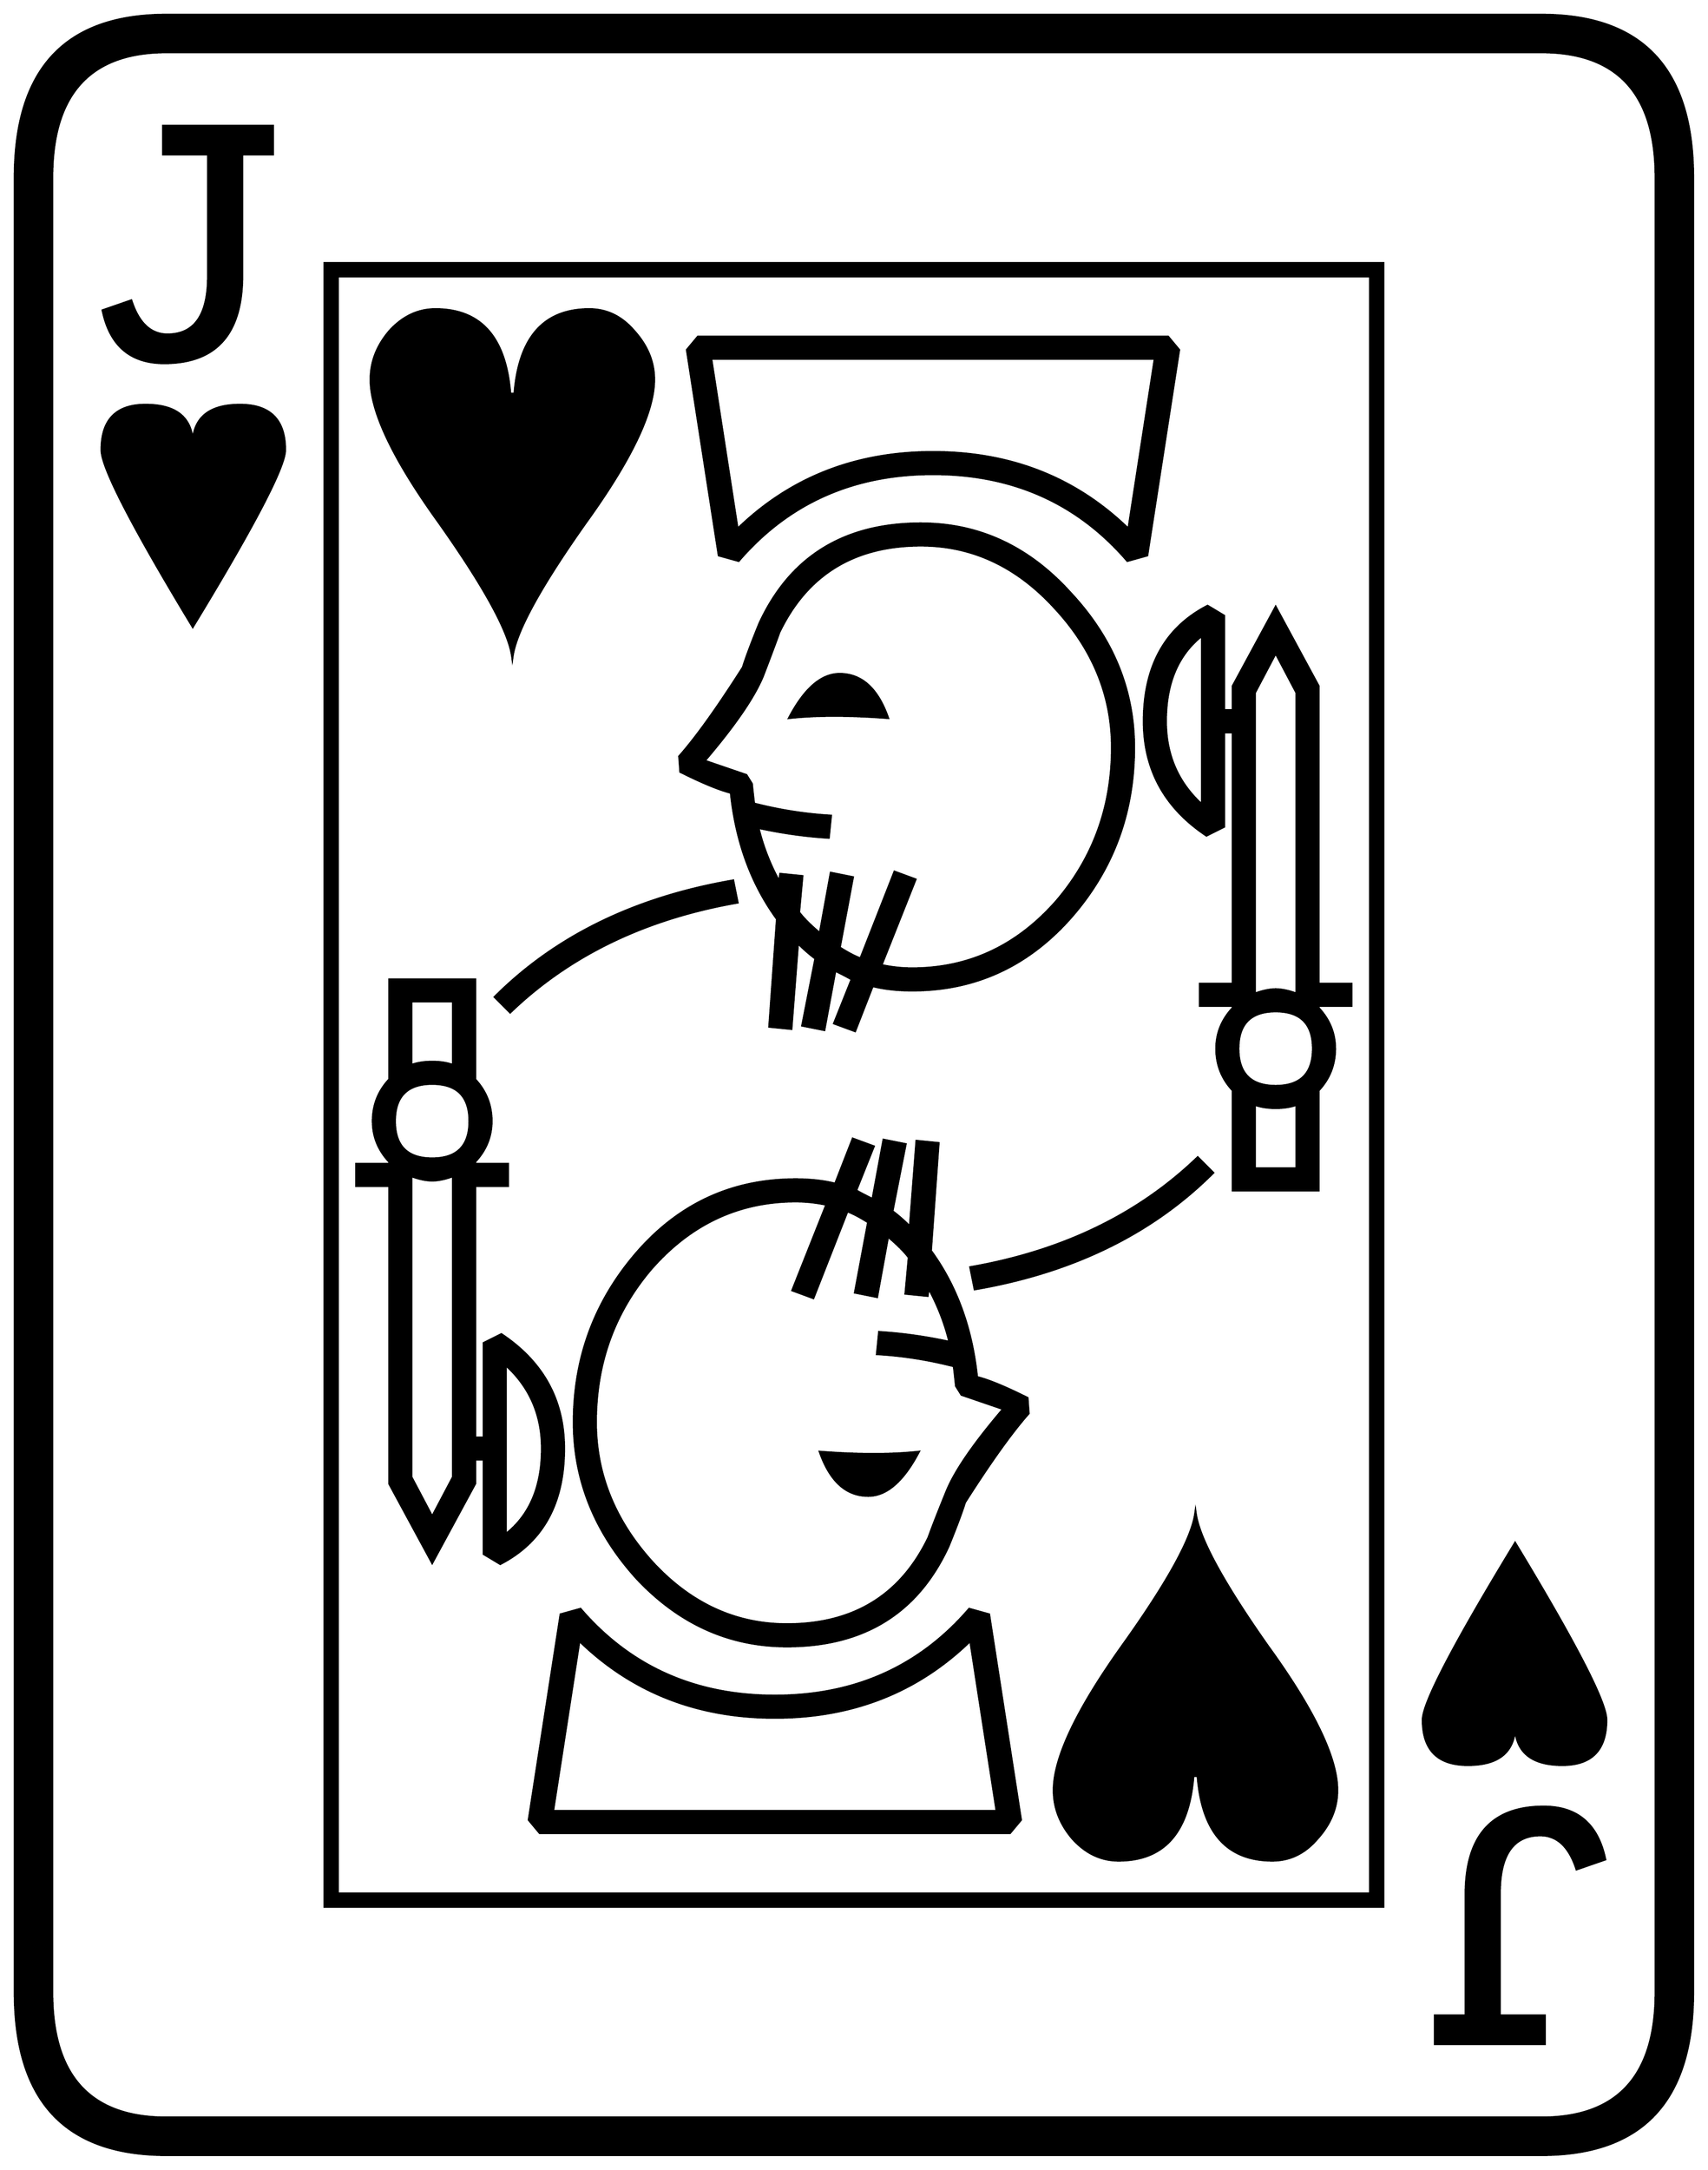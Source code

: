 


\begin{tikzpicture}[y=0.80pt, x=0.80pt, yscale=-1.0, xscale=1.0, inner sep=0pt, outer sep=0pt]
\begin{scope}[shift={(100.0,1706.0)},nonzero rule]
  \path[draw=.,fill=.,line width=1.600pt] (1578.0,244.0) .. controls
    (1578.0,342.667) and (1532.0,392.0) .. (1440.0,392.0) --
    (188.0,392.0) .. controls (96.0,392.0) and (50.0,342.667) ..
    (50.0,244.0) -- (50.0,-1408.0) .. controls (50.0,-1506.667)
    and (96.0,-1556.0) .. (188.0,-1556.0) -- (1440.0,-1556.0) ..
    controls (1532.0,-1556.0) and (1578.0,-1506.667) ..
    (1578.0,-1408.0) -- (1578.0,244.0) -- cycle(1544.0,244.0) --
    (1544.0,-1408.0) .. controls (1544.0,-1484.0) and
    (1509.333,-1522.0) .. (1440.0,-1522.0) -- (188.0,-1522.0) ..
    controls (118.667,-1522.0) and (84.0,-1484.0) ..
    (84.0,-1408.0) -- (84.0,244.0) .. controls (84.0,320.0) and
    (118.667,358.0) .. (188.0,358.0) -- (1440.0,358.0) .. controls
    (1509.333,358.0) and (1544.0,320.0) .. (1544.0,244.0) --
    cycle(285.0,-1429.0) -- (257.0,-1429.0) -- (257.0,-1319.0)
    .. controls (257.0,-1265.667) and (233.333,-1239.0) ..
    (186.0,-1239.0) .. controls (155.333,-1239.0) and
    (136.667,-1255.0) .. (130.0,-1287.0) -- (156.0,-1296.0) ..
    controls (162.667,-1275.333) and (173.667,-1265.0) ..
    (189.0,-1265.0) .. controls (213.667,-1265.0) and
    (226.0,-1282.667) .. (226.0,-1318.0) -- (226.0,-1429.0) --
    (185.0,-1429.0) -- (185.0,-1455.0) -- (285.0,-1455.0) --
    (285.0,-1429.0) -- cycle(1499.0,-4.0) .. controls
    (1499.0,23.333) and (1485.667,37.0) .. (1459.0,37.0) .. controls
    (1430.333,37.0) and (1416.0,24.667) .. (1416.0,0.0) .. controls
    (1416.0,24.667) and (1401.667,37.0) .. (1373.0,37.0) .. controls
    (1345.667,37.0) and (1332.0,23.333) .. (1332.0,-4.0) .. controls
    (1332.0,-19.333) and (1360.0,-73.0) .. (1416.0,-165.0) ..
    controls (1471.333,-73.667) and (1499.0,-20.0) .. (1499.0,-4.0)
    -- cycle(1296.0,166.0) -- (332.0,166.0) -- (332.0,-1330.0)
    -- (1296.0,-1330.0) -- (1296.0,166.0) --
    cycle(296.0,-1160.0) .. controls (296.0,-1144.667) and
    (268.0,-1091.0) .. (212.0,-999.0) .. controls
    (156.667,-1090.333) and (129.0,-1144.0) .. (129.0,-1160.0) ..
    controls (129.0,-1187.333) and (142.333,-1201.0) ..
    (169.0,-1201.0) .. controls (197.667,-1201.0) and
    (212.0,-1188.667) .. (212.0,-1164.0) .. controls
    (212.0,-1188.667) and (226.333,-1201.0) .. (255.0,-1201.0) ..
    controls (282.333,-1201.0) and (296.0,-1187.333) ..
    (296.0,-1160.0) -- cycle(1498.0,123.0) -- (1472.0,132.0) ..
    controls (1465.333,111.333) and (1454.333,101.0) .. (1439.0,101.0)
    .. controls (1414.333,101.0) and (1402.0,118.667) ..
    (1402.0,154.0) -- (1402.0,265.0) -- (1443.0,265.0) --
    (1443.0,291.0) -- (1343.0,291.0) -- (1343.0,265.0) --
    (1371.0,265.0) -- (1371.0,155.0) .. controls (1371.0,101.667)
    and (1394.667,75.0) .. (1442.0,75.0) .. controls (1472.667,75.0)
    and (1491.333,91.0) .. (1498.0,123.0) -- cycle(1284.0,154.0)
    -- (1284.0,-1318.0) -- (344.0,-1318.0) -- (344.0,154.0) --
    (1284.0,154.0) -- cycle(1110.0,-1251.0) -- (1081.0,-1064.0)
    -- (1063.0,-1059.0) .. controls (1017.667,-1111.667) and
    (958.667,-1138.0) .. (886.0,-1138.0) .. controls
    (813.333,-1138.0) and (754.333,-1111.667) .. (709.0,-1059.0) --
    (691.0,-1064.0) -- (662.0,-1251.0) -- (672.0,-1263.0) --
    (1100.0,-1263.0) -- (1110.0,-1251.0) -- cycle(1267.0,-654.0)
    -- (1237.0,-654.0) -- (1237.0,-652.0) .. controls
    (1247.0,-641.333) and (1252.0,-629.0) .. (1252.0,-615.0) ..
    controls (1252.0,-600.333) and (1247.0,-587.667) ..
    (1237.0,-577.0) -- (1237.0,-486.0) -- (1159.0,-486.0) --
    (1159.0,-577.0) .. controls (1149.0,-587.667) and
    (1144.0,-600.333) .. (1144.0,-615.0) .. controls
    (1144.0,-629.0) and (1149.0,-641.333) .. (1159.0,-652.0) --
    (1159.0,-654.0) -- (1129.0,-654.0) -- (1129.0,-674.0) --
    (1159.0,-674.0) -- (1159.0,-903.0) -- (1151.0,-903.0) --
    (1151.0,-817.0) -- (1135.0,-809.0) .. controls
    (1097.0,-834.333) and (1078.0,-869.0) .. (1078.0,-913.0) ..
    controls (1078.0,-963.0) and (1097.333,-998.0) ..
    (1136.0,-1018.0) -- (1151.0,-1009.0) -- (1151.0,-923.0) --
    (1159.0,-923.0) -- (1159.0,-945.0) -- (1198.0,-1017.0) --
    (1237.0,-945.0) -- (1237.0,-674.0) -- (1267.0,-674.0) --
    (1267.0,-654.0) -- cycle(1069.0,-889.0) .. controls
    (1069.0,-830.333) and (1050.333,-779.333) .. (1013.0,-736.0) ..
    controls (973.667,-690.667) and (925.0,-668.0) .. (867.0,-668.0)
    .. controls (853.667,-668.0) and (841.667,-669.333) ..
    (831.0,-672.0) -- (815.0,-631.0) -- (796.0,-638.0) --
    (812.0,-678.0) .. controls (811.333,-678.667) and (806.333,-681.333)
    .. (797.0,-686.0) -- (787.0,-632.0) -- (767.0,-636.0) --
    (779.0,-697.0) .. controls (773.667,-701.0) and (768.333,-705.667)
    .. (763.0,-711.0) -- (757.0,-633.0) -- (737.0,-635.0) --
    (744.0,-733.0) .. controls (720.667,-765.0) and (706.667,-803.333)
    .. (702.0,-848.0) .. controls (691.333,-850.667) and
    (676.0,-857.0) .. (656.0,-867.0) -- (655.0,-881.0) ..
    controls (670.333,-898.333) and (689.667,-925.333) .. (713.0,-962.0)
    .. controls (715.667,-970.667) and (720.667,-984.0) ..
    (728.0,-1002.0) .. controls (756.0,-1062.667) and
    (805.0,-1093.0) .. (875.0,-1093.0) .. controls
    (927.667,-1093.0) and (973.0,-1072.0) .. (1011.0,-1030.0) ..
    controls (1049.667,-988.667) and (1069.0,-941.667) ..
    (1069.0,-889.0) -- cycle(632.0,-1224.0) .. controls
    (632.0,-1194.667) and (611.333,-1151.333) .. (570.0,-1094.0) ..
    controls (528.0,-1034.667) and (505.667,-993.667) ..
    (503.0,-971.0) .. controls (500.333,-993.667) and
    (478.0,-1034.667) .. (436.0,-1094.0) .. controls
    (394.667,-1151.333) and (374.0,-1194.667) .. (374.0,-1224.0) ..
    controls (374.0,-1240.0) and (379.667,-1254.667) ..
    (391.0,-1268.0) .. controls (403.0,-1281.333) and
    (417.0,-1288.0) .. (433.0,-1288.0) .. controls
    (474.333,-1288.0) and (497.0,-1262.333) .. (501.0,-1211.0) --
    (505.0,-1211.0) .. controls (509.0,-1262.333) and
    (531.667,-1288.0) .. (573.0,-1288.0) .. controls
    (589.0,-1288.0) and (602.667,-1281.333) .. (614.0,-1268.0) ..
    controls (626.0,-1254.667) and (632.0,-1240.0) ..
    (632.0,-1224.0) -- cycle(1141.0,-502.0) .. controls
    (1085.667,-446.667) and (1013.333,-411.333) .. (924.0,-396.0) --
    (920.0,-416.0) .. controls (1004.0,-430.667) and
    (1073.0,-464.0) .. (1127.0,-516.0) -- (1141.0,-502.0) --
    cycle(708.0,-748.0) .. controls (624.0,-733.333) and
    (555.0,-700.0) .. (501.0,-648.0) -- (487.0,-662.0) ..
    controls (542.333,-717.333) and (614.667,-752.667) .. (704.0,-768.0)
    -- (708.0,-748.0) -- cycle(1254.0,60.0) .. controls
    (1254.0,76.0) and (1248.0,90.667) .. (1236.0,104.0) ..
    controls (1224.667,117.333) and (1211.0,124.0) .. (1195.0,124.0)
    .. controls (1153.667,124.0) and (1131.0,98.333) ..
    (1127.0,47.0) -- (1123.0,47.0) .. controls (1119.0,98.333) and
    (1096.333,124.0) .. (1055.0,124.0) .. controls (1039.0,124.0)
    and (1025.0,117.333) .. (1013.0,104.0) .. controls
    (1001.667,90.667) and (996.0,76.0) .. (996.0,60.0) .. controls
    (996.0,30.667) and (1016.667,-13.0) .. (1058.0,-71.0) ..
    controls (1100.0,-129.667) and (1122.333,-170.333) ..
    (1125.0,-193.0) .. controls (1127.667,-170.333) and
    (1149.667,-129.667) .. (1191.0,-71.0) .. controls (1233.0,-13.0)
    and (1254.0,30.667) .. (1254.0,60.0) -- cycle(973.0,-283.0) ..
    controls (957.667,-265.667) and (938.333,-238.667) .. (915.0,-202.0)
    .. controls (912.333,-193.333) and (907.333,-180.0) ..
    (900.0,-162.0) .. controls (872.0,-101.333) and (823.0,-71.0)
    .. (753.0,-71.0) .. controls (700.333,-71.0) and (654.667,-91.667)
    .. (616.0,-133.0) .. controls (578.0,-175.0) and
    (559.0,-222.333) .. (559.0,-275.0) .. controls (559.0,-333.667)
    and (578.0,-385.0) .. (616.0,-429.0) .. controls
    (654.667,-473.667) and (703.0,-496.0) .. (761.0,-496.0) ..
    controls (774.333,-496.0) and (786.333,-494.667) .. (797.0,-492.0)
    -- (813.0,-533.0) -- (832.0,-526.0) -- (816.0,-486.0) ..
    controls (816.667,-485.333) and (821.667,-482.667) .. (831.0,-478.0)
    -- (841.0,-532.0) -- (861.0,-528.0) -- (849.0,-467.0) ..
    controls (854.333,-463.0) and (859.667,-458.333) .. (865.0,-453.0)
    -- (871.0,-531.0) -- (891.0,-529.0) -- (884.0,-431.0) ..
    controls (907.333,-399.0) and (921.333,-360.667) .. (926.0,-316.0)
    .. controls (936.667,-313.333) and (952.0,-307.0) ..
    (972.0,-297.0) -- (973.0,-283.0) -- cycle(550.0,-251.0) ..
    controls (550.0,-201.0) and (530.667,-166.0) .. (492.0,-146.0)
    -- (477.0,-155.0) -- (477.0,-241.0) -- (469.0,-241.0) --
    (469.0,-219.0) -- (430.0,-147.0) -- (391.0,-219.0) --
    (391.0,-490.0) -- (361.0,-490.0) -- (361.0,-510.0) --
    (391.0,-510.0) -- (391.0,-512.0) .. controls (381.0,-522.667)
    and (376.0,-535.0) .. (376.0,-549.0) .. controls
    (376.0,-563.667) and (381.0,-576.333) .. (391.0,-587.0) --
    (391.0,-678.0) -- (469.0,-678.0) -- (469.0,-587.0) ..
    controls (479.0,-576.333) and (484.0,-563.667) .. (484.0,-549.0)
    .. controls (484.0,-535.0) and (479.0,-522.667) ..
    (469.0,-512.0) -- (469.0,-510.0) -- (499.0,-510.0) --
    (499.0,-490.0) -- (469.0,-490.0) -- (469.0,-261.0) --
    (477.0,-261.0) -- (477.0,-347.0) -- (493.0,-355.0) ..
    controls (531.0,-329.667) and (550.0,-295.0) .. (550.0,-251.0)
    -- cycle(966.0,87.0) -- (956.0,99.0) -- (528.0,99.0) --
    (518.0,87.0) -- (547.0,-100.0) -- (565.0,-105.0) .. controls
    (610.333,-52.333) and (669.333,-26.0) .. (742.0,-26.0) .. controls
    (814.667,-26.0) and (873.667,-52.333) .. (919.0,-105.0) --
    (937.0,-100.0) -- (966.0,87.0) -- cycle(1088.0,-1243.0) --
    (684.0,-1243.0) -- (708.0,-1088.0) .. controls
    (756.0,-1134.667) and (815.333,-1158.0) .. (886.0,-1158.0) ..
    controls (956.667,-1158.0) and (1016.0,-1134.667) ..
    (1064.0,-1088.0) -- (1088.0,-1243.0) -- cycle(1131.0,-837.0)
    -- (1131.0,-991.0) .. controls (1109.0,-973.667) and
    (1098.0,-947.667) .. (1098.0,-913.0) .. controls
    (1098.0,-882.333) and (1109.0,-857.0) .. (1131.0,-837.0) --
    cycle(1217.0,-665.0) -- (1217.0,-939.0) -- (1198.0,-975.0)
    -- (1179.0,-939.0) -- (1179.0,-665.0) .. controls
    (1186.333,-667.667) and (1192.667,-669.0) .. (1198.0,-669.0) ..
    controls (1203.333,-669.0) and (1209.667,-667.667) ..
    (1217.0,-665.0) -- cycle(1232.0,-615.0) .. controls
    (1232.0,-637.667) and (1220.667,-649.0) .. (1198.0,-649.0) ..
    controls (1175.333,-649.0) and (1164.0,-637.667) ..
    (1164.0,-615.0) .. controls (1164.0,-592.333) and
    (1175.333,-581.0) .. (1198.0,-581.0) .. controls
    (1220.667,-581.0) and (1232.0,-592.333) .. (1232.0,-615.0) --
    cycle(1049.0,-889.0) .. controls (1049.0,-936.333) and
    (1031.667,-978.667) .. (997.0,-1016.0) .. controls
    (962.333,-1054.0) and (921.667,-1073.0) .. (875.0,-1073.0) ..
    controls (814.333,-1073.0) and (771.333,-1046.667) ..
    (746.0,-994.0) .. controls (742.667,-984.667) and (737.667,-971.333)
    .. (731.0,-954.0) .. controls (723.0,-934.667) and
    (705.333,-909.0) .. (678.0,-877.0) -- (716.0,-864.0) --
    (721.0,-856.0) .. controls (721.667,-849.333) and (722.333,-843.333)
    .. (723.0,-838.0) .. controls (746.333,-832.0) and
    (769.667,-828.333) .. (793.0,-827.0) -- (791.0,-807.0) ..
    controls (769.667,-808.333) and (748.333,-811.333) .. (727.0,-816.0)
    .. controls (731.0,-799.333) and (737.333,-783.0) ..
    (746.0,-767.0) -- (747.0,-774.0) -- (767.0,-772.0) --
    (764.0,-739.0) .. controls (768.0,-733.667) and (774.333,-727.333)
    .. (783.0,-720.0) -- (793.0,-775.0) -- (813.0,-771.0) --
    (801.0,-707.0) .. controls (808.333,-702.333) and (814.667,-699.0)
    .. (820.0,-697.0) -- (851.0,-776.0) -- (870.0,-769.0) --
    (839.0,-691.0) .. controls (848.333,-689.0) and (857.667,-688.0)
    .. (867.0,-688.0) .. controls (919.0,-688.0) and
    (963.0,-708.667) .. (999.0,-750.0) .. controls (1032.333,-789.333)
    and (1049.0,-835.667) .. (1049.0,-889.0) --
    cycle(1217.0,-506.0) -- (1217.0,-564.0) .. controls
    (1211.667,-562.0) and (1205.333,-561.0) .. (1198.0,-561.0) ..
    controls (1190.667,-561.0) and (1184.333,-562.0) ..
    (1179.0,-564.0) -- (1179.0,-506.0) -- (1217.0,-506.0) --
    cycle(449.0,-600.0) -- (449.0,-658.0) -- (411.0,-658.0) --
    (411.0,-600.0) .. controls (416.333,-602.0) and (422.667,-603.0)
    .. (430.0,-603.0) .. controls (437.333,-603.0) and
    (443.667,-602.0) .. (449.0,-600.0) -- cycle(950.0,-287.0) --
    (912.0,-300.0) -- (907.0,-308.0) .. controls (906.333,-314.667)
    and (905.667,-320.667) .. (905.0,-326.0) .. controls
    (881.667,-332.0) and (858.333,-335.667) .. (835.0,-337.0) --
    (837.0,-357.0) .. controls (858.333,-355.667) and (879.667,-352.667)
    .. (901.0,-348.0) .. controls (897.0,-364.667) and
    (890.667,-381.0) .. (882.0,-397.0) -- (881.0,-390.0) --
    (861.0,-392.0) -- (864.0,-425.0) .. controls (860.0,-430.333)
    and (853.667,-436.667) .. (845.0,-444.0) -- (835.0,-389.0) --
    (815.0,-393.0) -- (827.0,-457.0) .. controls (819.667,-461.667)
    and (813.333,-465.0) .. (808.0,-467.0) -- (777.0,-388.0) --
    (758.0,-395.0) -- (789.0,-473.0) .. controls (779.667,-475.0)
    and (770.333,-476.0) .. (761.0,-476.0) .. controls
    (709.0,-476.0) and (665.0,-455.333) .. (629.0,-414.0) ..
    controls (595.667,-374.667) and (579.0,-328.333) .. (579.0,-275.0)
    .. controls (579.0,-227.667) and (596.333,-185.0) ..
    (631.0,-147.0) .. controls (665.667,-109.667) and (706.333,-91.0)
    .. (753.0,-91.0) .. controls (813.667,-91.0) and
    (856.667,-117.333) .. (882.0,-170.0) .. controls (885.333,-179.333)
    and (890.667,-193.0) .. (898.0,-211.0) .. controls
    (905.333,-229.667) and (922.667,-255.0) .. (950.0,-287.0) --
    cycle(464.0,-549.0) .. controls (464.0,-571.667) and
    (452.667,-583.0) .. (430.0,-583.0) .. controls (407.333,-583.0)
    and (396.0,-571.667) .. (396.0,-549.0) .. controls
    (396.0,-526.333) and (407.333,-515.0) .. (430.0,-515.0) ..
    controls (452.667,-515.0) and (464.0,-526.333) .. (464.0,-549.0)
    -- cycle(449.0,-225.0) -- (449.0,-499.0) .. controls
    (441.667,-496.333) and (435.333,-495.0) .. (430.0,-495.0) ..
    controls (424.667,-495.0) and (418.333,-496.333) .. (411.0,-499.0)
    -- (411.0,-225.0) -- (430.0,-189.0) -- (449.0,-225.0) --
    cycle(530.0,-251.0) .. controls (530.0,-281.667) and
    (519.0,-307.0) .. (497.0,-327.0) -- (497.0,-173.0) ..
    controls (519.0,-190.333) and (530.0,-216.333) .. (530.0,-251.0)
    -- cycle(944.0,79.0) -- (920.0,-76.0) .. controls
    (872.0,-29.333) and (812.667,-6.0) .. (742.0,-6.0) .. controls
    (671.333,-6.0) and (612.0,-29.333) .. (564.0,-76.0) --
    (540.0,79.0) -- (944.0,79.0) -- cycle(845.0,-916.0) ..
    controls (809.667,-918.667) and (779.667,-918.667) .. (755.0,-916.0)
    .. controls (769.0,-942.667) and (784.333,-956.0) ..
    (801.0,-956.0) .. controls (821.0,-956.0) and (835.667,-942.667)
    .. (845.0,-916.0) -- cycle(873.0,-248.0) .. controls
    (859.0,-221.333) and (843.667,-208.0) .. (827.0,-208.0) ..
    controls (807.0,-208.0) and (792.333,-221.333) .. (783.0,-248.0)
    .. controls (818.333,-245.333) and (848.333,-245.333) ..
    (873.0,-248.0) -- cycle;
\end{scope}

\end{tikzpicture}

